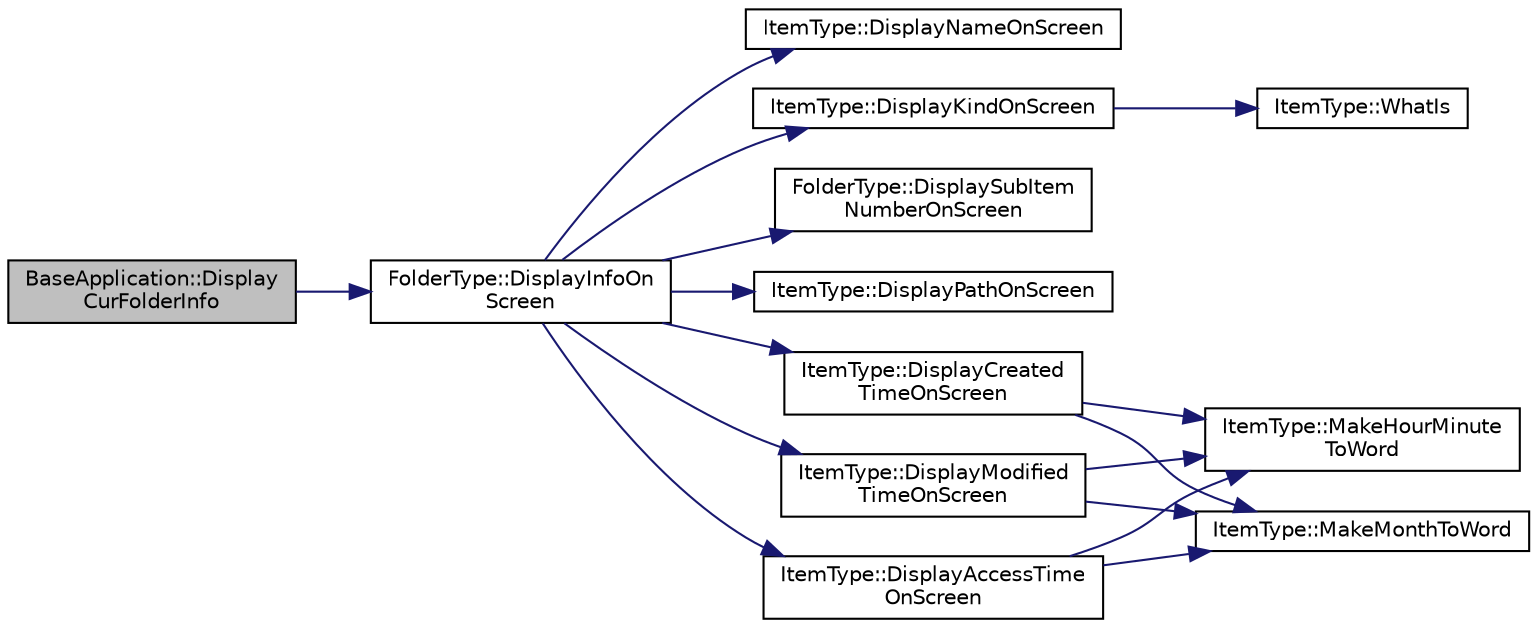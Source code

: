 digraph "BaseApplication::DisplayCurFolderInfo"
{
 // LATEX_PDF_SIZE
  edge [fontname="Helvetica",fontsize="10",labelfontname="Helvetica",labelfontsize="10"];
  node [fontname="Helvetica",fontsize="10",shape=record];
  rankdir="LR";
  Node106 [label="BaseApplication::Display\lCurFolderInfo",height=0.2,width=0.4,color="black", fillcolor="grey75", style="filled", fontcolor="black",tooltip="Display the Current Folder Information on Screen."];
  Node106 -> Node107 [color="midnightblue",fontsize="10",style="solid",fontname="Helvetica"];
  Node107 [label="FolderType::DisplayInfoOn\lScreen",height=0.2,width=0.4,color="black", fillcolor="white", style="filled",URL="$class_folder_type.html#a85827a860398d67cfd077cf6c82273c1",tooltip="Display Folder Info on screen."];
  Node107 -> Node108 [color="midnightblue",fontsize="10",style="solid",fontname="Helvetica"];
  Node108 [label="ItemType::DisplayNameOnScreen",height=0.2,width=0.4,color="black", fillcolor="white", style="filled",URL="$class_item_type.html#a9533339965f24def60e48eaead2be08b",tooltip="Display Item Name on screen."];
  Node107 -> Node109 [color="midnightblue",fontsize="10",style="solid",fontname="Helvetica"];
  Node109 [label="ItemType::DisplayKindOnScreen",height=0.2,width=0.4,color="black", fillcolor="white", style="filled",URL="$class_item_type.html#ade53ef633d2eb9a0187e8ffb9a2bb45a",tooltip="Display Item Kind on screen."];
  Node109 -> Node110 [color="midnightblue",fontsize="10",style="solid",fontname="Helvetica"];
  Node110 [label="ItemType::WhatIs",height=0.2,width=0.4,color="black", fillcolor="white", style="filled",URL="$class_item_type.html#afd795276499e9f8a5ce163d51694440f",tooltip="Get ItemType kind."];
  Node107 -> Node111 [color="midnightblue",fontsize="10",style="solid",fontname="Helvetica"];
  Node111 [label="FolderType::DisplaySubItem\lNumberOnScreen",height=0.2,width=0.4,color="black", fillcolor="white", style="filled",URL="$class_folder_type.html#ac436ca0f7348cb783a224a465918308e",tooltip="Display SubItemNum on screen."];
  Node107 -> Node112 [color="midnightblue",fontsize="10",style="solid",fontname="Helvetica"];
  Node112 [label="ItemType::DisplayPathOnScreen",height=0.2,width=0.4,color="black", fillcolor="white", style="filled",URL="$class_item_type.html#a65fe1e7258d88b5c212f35eb69604511",tooltip="Display Item Path on screen."];
  Node107 -> Node113 [color="midnightblue",fontsize="10",style="solid",fontname="Helvetica"];
  Node113 [label="ItemType::DisplayCreated\lTimeOnScreen",height=0.2,width=0.4,color="black", fillcolor="white", style="filled",URL="$class_item_type.html#aad2a741c6c1bf7560439be835835467a",tooltip="Display Item Created Time on screen."];
  Node113 -> Node114 [color="midnightblue",fontsize="10",style="solid",fontname="Helvetica"];
  Node114 [label="ItemType::MakeMonthToWord",height=0.2,width=0.4,color="black", fillcolor="white", style="filled",URL="$class_item_type.html#a78b1b6a0b65a5c9e5e744ac70c0d57a1",tooltip="generate Month \"mm\" to word"];
  Node113 -> Node115 [color="midnightblue",fontsize="10",style="solid",fontname="Helvetica"];
  Node115 [label="ItemType::MakeHourMinute\lToWord",height=0.2,width=0.4,color="black", fillcolor="white", style="filled",URL="$class_item_type.html#a8bb2fb38a8263d044aeae28c411492ce",tooltip="generate hour,minute \"hhmm\" to Am,Pm(return)"];
  Node107 -> Node116 [color="midnightblue",fontsize="10",style="solid",fontname="Helvetica"];
  Node116 [label="ItemType::DisplayModified\lTimeOnScreen",height=0.2,width=0.4,color="black", fillcolor="white", style="filled",URL="$class_item_type.html#ad860b88413f013c854e176738742a49d",tooltip="Display Item Modified Time on screen."];
  Node116 -> Node114 [color="midnightblue",fontsize="10",style="solid",fontname="Helvetica"];
  Node116 -> Node115 [color="midnightblue",fontsize="10",style="solid",fontname="Helvetica"];
  Node107 -> Node117 [color="midnightblue",fontsize="10",style="solid",fontname="Helvetica"];
  Node117 [label="ItemType::DisplayAccessTime\lOnScreen",height=0.2,width=0.4,color="black", fillcolor="white", style="filled",URL="$class_item_type.html#a1c5dd730d0501cc0e232f1f24493f59f",tooltip="Display Item Access Time on screen."];
  Node117 -> Node114 [color="midnightblue",fontsize="10",style="solid",fontname="Helvetica"];
  Node117 -> Node115 [color="midnightblue",fontsize="10",style="solid",fontname="Helvetica"];
}
